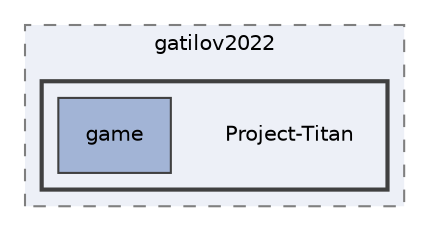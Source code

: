 digraph "C:/Users/Usae/source/repos/gatilov2022/Project-Titan"
{
 // LATEX_PDF_SIZE
  edge [fontname="Helvetica",fontsize="10",labelfontname="Helvetica",labelfontsize="10"];
  node [fontname="Helvetica",fontsize="10",shape=record];
  compound=true
  subgraph clusterdir_c08cbea13f0a4fb17a98d073e6d7083f {
    graph [ bgcolor="#edf0f7", pencolor="grey50", style="filled,dashed,", label="gatilov2022", fontname="Helvetica", fontsize="10", URL="dir_c08cbea13f0a4fb17a98d073e6d7083f.html"]
  subgraph clusterdir_72d07f51b506d67915afe90eeae88548 {
    graph [ bgcolor="#edf0f7", pencolor="grey25", style="filled,bold,", label="", fontname="Helvetica", fontsize="10", URL="dir_72d07f51b506d67915afe90eeae88548.html"]
    dir_72d07f51b506d67915afe90eeae88548 [shape=plaintext, label="Project-Titan"];
  dir_52d28f5ca9c45bbaec93bf149bbbe3f5 [shape=box, label="game", style="filled,", fillcolor="#a2b4d6", color="grey25", URL="dir_52d28f5ca9c45bbaec93bf149bbbe3f5.html"];
  }
  }
}
